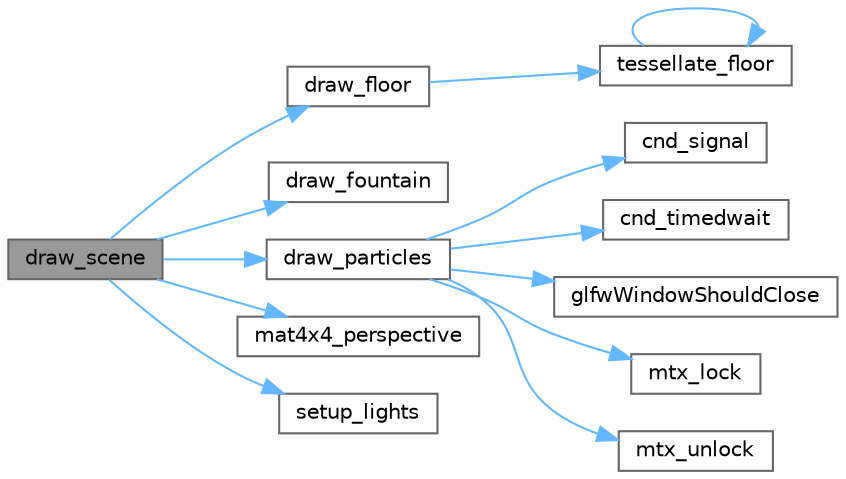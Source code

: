 digraph "draw_scene"
{
 // LATEX_PDF_SIZE
  bgcolor="transparent";
  edge [fontname=Helvetica,fontsize=10,labelfontname=Helvetica,labelfontsize=10];
  node [fontname=Helvetica,fontsize=10,shape=box,height=0.2,width=0.4];
  rankdir="LR";
  Node1 [id="Node000001",label="draw_scene",height=0.2,width=0.4,color="gray40", fillcolor="grey60", style="filled", fontcolor="black",tooltip=" "];
  Node1 -> Node2 [id="edge1_Node000001_Node000002",color="steelblue1",style="solid",tooltip=" "];
  Node2 [id="Node000002",label="draw_floor",height=0.2,width=0.4,color="grey40", fillcolor="white", style="filled",URL="$particles_8c.html#a430ad4d72f3da52752a395790a9c3cf5",tooltip=" "];
  Node2 -> Node3 [id="edge2_Node000002_Node000003",color="steelblue1",style="solid",tooltip=" "];
  Node3 [id="Node000003",label="tessellate_floor",height=0.2,width=0.4,color="grey40", fillcolor="white", style="filled",URL="$particles_8c.html#a892fa3367572f94ac43d5af29c46bcda",tooltip=" "];
  Node3 -> Node3 [id="edge3_Node000003_Node000003",color="steelblue1",style="solid",tooltip=" "];
  Node1 -> Node4 [id="edge4_Node000001_Node000004",color="steelblue1",style="solid",tooltip=" "];
  Node4 [id="Node000004",label="draw_fountain",height=0.2,width=0.4,color="grey40", fillcolor="white", style="filled",URL="$particles_8c.html#ae841b5d6c5ce3198d6d06f6c65498128",tooltip=" "];
  Node1 -> Node5 [id="edge5_Node000001_Node000005",color="steelblue1",style="solid",tooltip=" "];
  Node5 [id="Node000005",label="draw_particles",height=0.2,width=0.4,color="grey40", fillcolor="white", style="filled",URL="$particles_8c.html#ab1120614f2d2dd06a32d0677414e09d7",tooltip=" "];
  Node5 -> Node6 [id="edge6_Node000005_Node000006",color="steelblue1",style="solid",tooltip=" "];
  Node6 [id="Node000006",label="cnd_signal",height=0.2,width=0.4,color="grey40", fillcolor="white", style="filled",URL="$tinycthread_8c.html#af76e066715b1190d38a69da1c511e30f",tooltip=" "];
  Node5 -> Node7 [id="edge7_Node000005_Node000007",color="steelblue1",style="solid",tooltip=" "];
  Node7 [id="Node000007",label="cnd_timedwait",height=0.2,width=0.4,color="grey40", fillcolor="white", style="filled",URL="$tinycthread_8c.html#a2bdc352d949424855c957b0d1916d443",tooltip=" "];
  Node5 -> Node8 [id="edge8_Node000005_Node000008",color="steelblue1",style="solid",tooltip=" "];
  Node8 [id="Node000008",label="glfwWindowShouldClose",height=0.2,width=0.4,color="grey40", fillcolor="white", style="filled",URL="$group__window.html#gaa6162f67dfa38b8beda2fea623649332",tooltip="Checks the close flag of the specified window."];
  Node5 -> Node9 [id="edge9_Node000005_Node000009",color="steelblue1",style="solid",tooltip=" "];
  Node9 [id="Node000009",label="mtx_lock",height=0.2,width=0.4,color="grey40", fillcolor="white", style="filled",URL="$tinycthread_8c.html#a8945984db67db8ee774872da64d0e424",tooltip=" "];
  Node5 -> Node10 [id="edge10_Node000005_Node000010",color="steelblue1",style="solid",tooltip=" "];
  Node10 [id="Node000010",label="mtx_unlock",height=0.2,width=0.4,color="grey40", fillcolor="white", style="filled",URL="$tinycthread_8c.html#ae2fb1d2854461fa583017cc9b0bc6cca",tooltip=" "];
  Node1 -> Node11 [id="edge11_Node000001_Node000011",color="steelblue1",style="solid",tooltip=" "];
  Node11 [id="Node000011",label="mat4x4_perspective",height=0.2,width=0.4,color="grey40", fillcolor="white", style="filled",URL="$linmath_8h.html#a94145cd87abb64ac311b7937f5b822b6",tooltip=" "];
  Node1 -> Node12 [id="edge12_Node000001_Node000012",color="steelblue1",style="solid",tooltip=" "];
  Node12 [id="Node000012",label="setup_lights",height=0.2,width=0.4,color="grey40", fillcolor="white", style="filled",URL="$particles_8c.html#a9d9c9663d10ae41d285cd52800ba0733",tooltip=" "];
}

